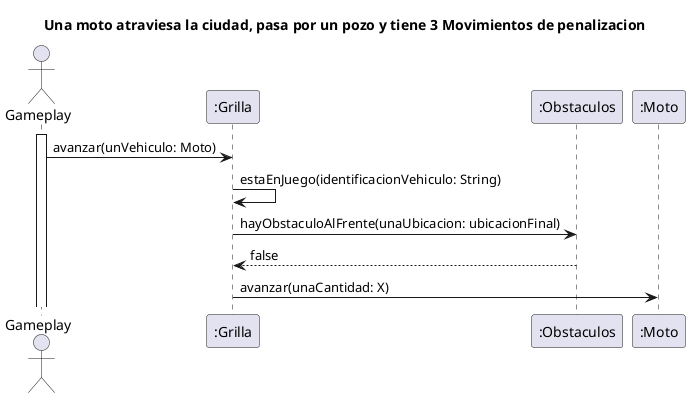 @startuml

title Una moto atraviesa la ciudad, pasa por un pozo y tiene 3 Movimientos de penalizacion

actor Gameplay
participant ":Grilla" as Grilla
participant ":Obstaculos" as Obstaculos
participant ":Moto" as Moto

activate Gameplay
Gameplay -> Grilla: avanzar(unVehiculo: Moto)
Grilla -> Grilla: estaEnJuego(identificacionVehiculo: String)
Grilla -> Obstaculos: hayObstaculoAlFrente(unaUbicacion: ubicacionFinal)
return false
Grilla -> Moto: avanzar(unaCantidad: X)

@enduml
